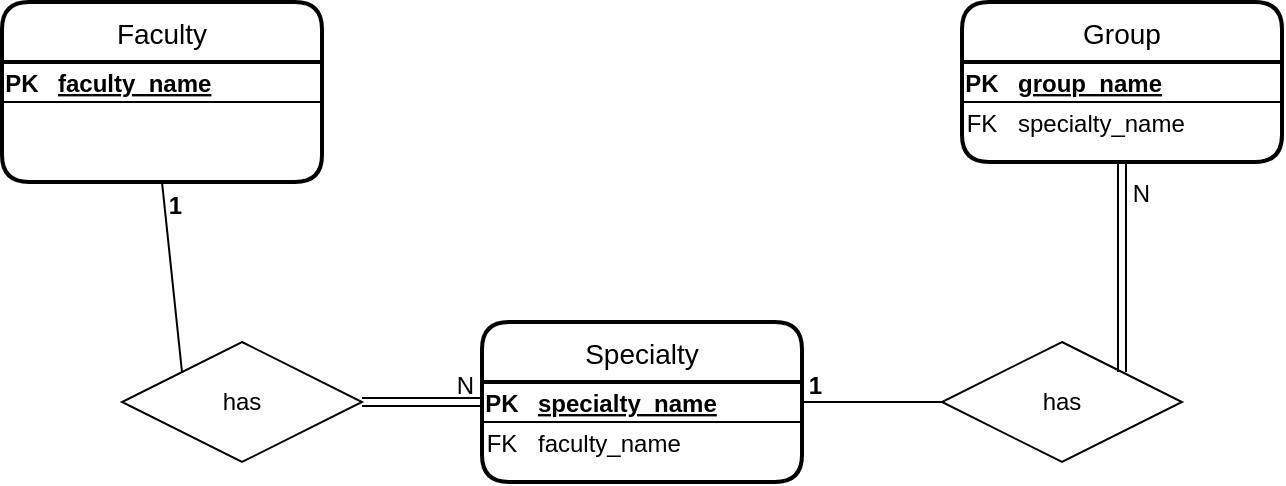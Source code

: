 <mxfile version="15.6.2" type="device"><diagram id="B_jl_BD4wi-k-ZXv8H66" name="Page-1"><mxGraphModel dx="1038" dy="579" grid="1" gridSize="10" guides="1" tooltips="1" connect="1" arrows="1" fold="1" page="1" pageScale="1" pageWidth="827" pageHeight="1169" math="0" shadow="0"><root><mxCell id="0"/><mxCell id="1" parent="0"/><mxCell id="PYiKpg673lpiTumPNoD0-1" value="Faculty" style="swimlane;childLayout=stackLayout;horizontal=1;startSize=30;horizontalStack=0;rounded=1;fontSize=14;fontStyle=0;strokeWidth=2;resizeParent=0;resizeLast=1;shadow=0;dashed=0;align=center;" vertex="1" parent="1"><mxGeometry x="70" y="190" width="160" height="90" as="geometry"/></mxCell><mxCell id="PYiKpg673lpiTumPNoD0-7" value="" style="shape=table;startSize=0;container=1;collapsible=1;childLayout=tableLayout;fixedRows=1;rowLines=0;fontStyle=0;align=center;resizeLast=1;strokeColor=none;fillColor=none;" vertex="1" parent="PYiKpg673lpiTumPNoD0-1"><mxGeometry y="30" width="160" height="60" as="geometry"/></mxCell><mxCell id="PYiKpg673lpiTumPNoD0-8" value="" style="shape=partialRectangle;collapsible=0;dropTarget=0;pointerEvents=0;fillColor=none;top=0;left=0;bottom=1;right=0;points=[[0,0.5],[1,0.5]];portConstraint=eastwest;" vertex="1" parent="PYiKpg673lpiTumPNoD0-7"><mxGeometry width="160" height="20" as="geometry"/></mxCell><mxCell id="PYiKpg673lpiTumPNoD0-9" value="PK" style="shape=partialRectangle;connectable=0;fillColor=none;top=0;left=0;bottom=0;right=0;fontStyle=1;overflow=hidden;" vertex="1" parent="PYiKpg673lpiTumPNoD0-8"><mxGeometry width="20" height="20" as="geometry"><mxRectangle width="20" height="20" as="alternateBounds"/></mxGeometry></mxCell><mxCell id="PYiKpg673lpiTumPNoD0-10" value="faculty_name" style="shape=partialRectangle;connectable=0;fillColor=none;top=0;left=0;bottom=0;right=0;align=left;spacingLeft=6;fontStyle=5;overflow=hidden;" vertex="1" parent="PYiKpg673lpiTumPNoD0-8"><mxGeometry x="20" width="140" height="20" as="geometry"><mxRectangle width="140" height="20" as="alternateBounds"/></mxGeometry></mxCell><mxCell id="PYiKpg673lpiTumPNoD0-3" value="Specialty" style="swimlane;childLayout=stackLayout;horizontal=1;startSize=30;horizontalStack=0;rounded=1;fontSize=14;fontStyle=0;strokeWidth=2;resizeParent=0;resizeLast=1;shadow=0;dashed=0;align=center;" vertex="1" parent="1"><mxGeometry x="310" y="350" width="160" height="80" as="geometry"/></mxCell><mxCell id="PYiKpg673lpiTumPNoD0-11" value="" style="shape=table;startSize=0;container=1;collapsible=1;childLayout=tableLayout;fixedRows=1;rowLines=0;fontStyle=0;align=center;resizeLast=1;strokeColor=none;fillColor=none;" vertex="1" parent="PYiKpg673lpiTumPNoD0-3"><mxGeometry y="30" width="160" height="50" as="geometry"/></mxCell><mxCell id="PYiKpg673lpiTumPNoD0-12" value="" style="shape=partialRectangle;collapsible=0;dropTarget=0;pointerEvents=0;fillColor=none;top=0;left=0;bottom=1;right=0;points=[[0,0.5],[1,0.5]];portConstraint=eastwest;" vertex="1" parent="PYiKpg673lpiTumPNoD0-11"><mxGeometry width="160" height="20" as="geometry"/></mxCell><mxCell id="PYiKpg673lpiTumPNoD0-13" value="PK" style="shape=partialRectangle;connectable=0;fillColor=none;top=0;left=0;bottom=0;right=0;fontStyle=1;overflow=hidden;" vertex="1" parent="PYiKpg673lpiTumPNoD0-12"><mxGeometry width="20" height="20" as="geometry"><mxRectangle width="20" height="20" as="alternateBounds"/></mxGeometry></mxCell><mxCell id="PYiKpg673lpiTumPNoD0-14" value="specialty_name" style="shape=partialRectangle;connectable=0;fillColor=none;top=0;left=0;bottom=0;right=0;align=left;spacingLeft=6;fontStyle=5;overflow=hidden;" vertex="1" parent="PYiKpg673lpiTumPNoD0-12"><mxGeometry x="20" width="140" height="20" as="geometry"><mxRectangle width="140" height="20" as="alternateBounds"/></mxGeometry></mxCell><mxCell id="PYiKpg673lpiTumPNoD0-26" value="" style="shape=partialRectangle;collapsible=0;dropTarget=0;pointerEvents=0;fillColor=none;top=0;left=0;bottom=0;right=0;points=[[0,0.5],[1,0.5]];portConstraint=eastwest;" vertex="1" parent="PYiKpg673lpiTumPNoD0-11"><mxGeometry y="20" width="160" height="20" as="geometry"/></mxCell><mxCell id="PYiKpg673lpiTumPNoD0-27" value="FK" style="shape=partialRectangle;connectable=0;fillColor=none;top=0;left=0;bottom=0;right=0;fontStyle=0;overflow=hidden;" vertex="1" parent="PYiKpg673lpiTumPNoD0-26"><mxGeometry width="20" height="20" as="geometry"><mxRectangle width="20" height="20" as="alternateBounds"/></mxGeometry></mxCell><mxCell id="PYiKpg673lpiTumPNoD0-28" value="faculty_name" style="shape=partialRectangle;connectable=0;fillColor=none;top=0;left=0;bottom=0;right=0;align=left;spacingLeft=6;fontStyle=0;overflow=hidden;" vertex="1" parent="PYiKpg673lpiTumPNoD0-26"><mxGeometry x="20" width="140" height="20" as="geometry"><mxRectangle width="140" height="20" as="alternateBounds"/></mxGeometry></mxCell><mxCell id="PYiKpg673lpiTumPNoD0-5" value="Group" style="swimlane;childLayout=stackLayout;horizontal=1;startSize=30;horizontalStack=0;rounded=1;fontSize=14;fontStyle=0;strokeWidth=2;resizeParent=0;resizeLast=1;shadow=0;dashed=0;align=center;" vertex="1" parent="1"><mxGeometry x="550" y="190" width="160" height="80" as="geometry"/></mxCell><mxCell id="PYiKpg673lpiTumPNoD0-15" value="" style="shape=table;startSize=0;container=1;collapsible=1;childLayout=tableLayout;fixedRows=1;rowLines=0;fontStyle=0;align=center;resizeLast=1;strokeColor=none;fillColor=none;" vertex="1" parent="PYiKpg673lpiTumPNoD0-5"><mxGeometry y="30" width="160" height="50" as="geometry"/></mxCell><mxCell id="PYiKpg673lpiTumPNoD0-16" value="" style="shape=partialRectangle;collapsible=0;dropTarget=0;pointerEvents=0;fillColor=none;top=0;left=0;bottom=1;right=0;points=[[0,0.5],[1,0.5]];portConstraint=eastwest;" vertex="1" parent="PYiKpg673lpiTumPNoD0-15"><mxGeometry width="160" height="20" as="geometry"/></mxCell><mxCell id="PYiKpg673lpiTumPNoD0-17" value="PK" style="shape=partialRectangle;connectable=0;fillColor=none;top=0;left=0;bottom=0;right=0;fontStyle=1;overflow=hidden;" vertex="1" parent="PYiKpg673lpiTumPNoD0-16"><mxGeometry width="20" height="20" as="geometry"><mxRectangle width="20" height="20" as="alternateBounds"/></mxGeometry></mxCell><mxCell id="PYiKpg673lpiTumPNoD0-18" value="group_name" style="shape=partialRectangle;connectable=0;fillColor=none;top=0;left=0;bottom=0;right=0;align=left;spacingLeft=6;fontStyle=5;overflow=hidden;" vertex="1" parent="PYiKpg673lpiTumPNoD0-16"><mxGeometry x="20" width="140" height="20" as="geometry"><mxRectangle width="140" height="20" as="alternateBounds"/></mxGeometry></mxCell><mxCell id="PYiKpg673lpiTumPNoD0-20" value="" style="shape=partialRectangle;collapsible=0;dropTarget=0;pointerEvents=0;fillColor=none;top=0;left=0;bottom=0;right=0;points=[[0,0.5],[1,0.5]];portConstraint=eastwest;" vertex="1" parent="PYiKpg673lpiTumPNoD0-15"><mxGeometry y="20" width="160" height="20" as="geometry"/></mxCell><mxCell id="PYiKpg673lpiTumPNoD0-21" value="FK" style="shape=partialRectangle;connectable=0;fillColor=none;top=0;left=0;bottom=0;right=0;fontStyle=0;overflow=hidden;" vertex="1" parent="PYiKpg673lpiTumPNoD0-20"><mxGeometry width="20" height="20" as="geometry"><mxRectangle width="20" height="20" as="alternateBounds"/></mxGeometry></mxCell><mxCell id="PYiKpg673lpiTumPNoD0-22" value="specialty_name" style="shape=partialRectangle;connectable=0;fillColor=none;top=0;left=0;bottom=0;right=0;align=left;spacingLeft=6;fontStyle=0;overflow=hidden;" vertex="1" parent="PYiKpg673lpiTumPNoD0-20"><mxGeometry x="20" width="140" height="20" as="geometry"><mxRectangle width="140" height="20" as="alternateBounds"/></mxGeometry></mxCell><mxCell id="PYiKpg673lpiTumPNoD0-23" value="has" style="shape=rhombus;perimeter=rhombusPerimeter;whiteSpace=wrap;html=1;align=center;" vertex="1" parent="1"><mxGeometry x="130" y="360" width="120" height="60" as="geometry"/></mxCell><mxCell id="PYiKpg673lpiTumPNoD0-24" value="has" style="shape=rhombus;perimeter=rhombusPerimeter;whiteSpace=wrap;html=1;align=center;" vertex="1" parent="1"><mxGeometry x="540" y="360" width="120" height="60" as="geometry"/></mxCell><mxCell id="PYiKpg673lpiTumPNoD0-29" value="" style="shape=link;html=1;rounded=0;entryX=0;entryY=0.5;entryDx=0;entryDy=0;exitX=1;exitY=0.5;exitDx=0;exitDy=0;" edge="1" parent="1" source="PYiKpg673lpiTumPNoD0-23" target="PYiKpg673lpiTumPNoD0-12"><mxGeometry relative="1" as="geometry"><mxPoint x="330" y="300" as="sourcePoint"/><mxPoint x="490" y="300" as="targetPoint"/></mxGeometry></mxCell><mxCell id="PYiKpg673lpiTumPNoD0-30" value="N" style="resizable=0;html=1;align=right;verticalAlign=bottom;" connectable="0" vertex="1" parent="PYiKpg673lpiTumPNoD0-29"><mxGeometry x="1" relative="1" as="geometry"><mxPoint x="-4" as="offset"/></mxGeometry></mxCell><mxCell id="PYiKpg673lpiTumPNoD0-31" value="" style="endArrow=none;html=1;rounded=0;entryX=0.5;entryY=1;entryDx=0;entryDy=0;exitX=0;exitY=0;exitDx=0;exitDy=0;" edge="1" parent="1" source="PYiKpg673lpiTumPNoD0-23" target="PYiKpg673lpiTumPNoD0-7"><mxGeometry relative="1" as="geometry"><mxPoint x="330" y="300" as="sourcePoint"/><mxPoint x="490" y="300" as="targetPoint"/></mxGeometry></mxCell><mxCell id="PYiKpg673lpiTumPNoD0-32" value="1" style="resizable=0;html=1;align=right;verticalAlign=bottom;fontStyle=1" connectable="0" vertex="1" parent="PYiKpg673lpiTumPNoD0-31"><mxGeometry x="1" relative="1" as="geometry"><mxPoint x="10" y="20" as="offset"/></mxGeometry></mxCell><mxCell id="PYiKpg673lpiTumPNoD0-33" value="" style="shape=link;html=1;rounded=0;entryX=0.5;entryY=1;entryDx=0;entryDy=0;exitX=1;exitY=0;exitDx=0;exitDy=0;" edge="1" parent="1" source="PYiKpg673lpiTumPNoD0-24" target="PYiKpg673lpiTumPNoD0-15"><mxGeometry relative="1" as="geometry"><mxPoint x="330" y="300" as="sourcePoint"/><mxPoint x="490" y="300" as="targetPoint"/></mxGeometry></mxCell><mxCell id="PYiKpg673lpiTumPNoD0-34" value="N" style="resizable=0;html=1;align=right;verticalAlign=bottom;" connectable="0" vertex="1" parent="PYiKpg673lpiTumPNoD0-33"><mxGeometry x="1" relative="1" as="geometry"><mxPoint x="14" y="24" as="offset"/></mxGeometry></mxCell><mxCell id="PYiKpg673lpiTumPNoD0-35" value="" style="endArrow=none;html=1;rounded=0;entryX=1;entryY=0.5;entryDx=0;entryDy=0;exitX=0;exitY=0.5;exitDx=0;exitDy=0;" edge="1" parent="1" source="PYiKpg673lpiTumPNoD0-24" target="PYiKpg673lpiTumPNoD0-12"><mxGeometry relative="1" as="geometry"><mxPoint x="330" y="300" as="sourcePoint"/><mxPoint x="490" y="300" as="targetPoint"/></mxGeometry></mxCell><mxCell id="PYiKpg673lpiTumPNoD0-36" value="1" style="resizable=0;html=1;align=right;verticalAlign=bottom;fontStyle=1" connectable="0" vertex="1" parent="PYiKpg673lpiTumPNoD0-35"><mxGeometry x="1" relative="1" as="geometry"><mxPoint x="10" as="offset"/></mxGeometry></mxCell></root></mxGraphModel></diagram></mxfile>